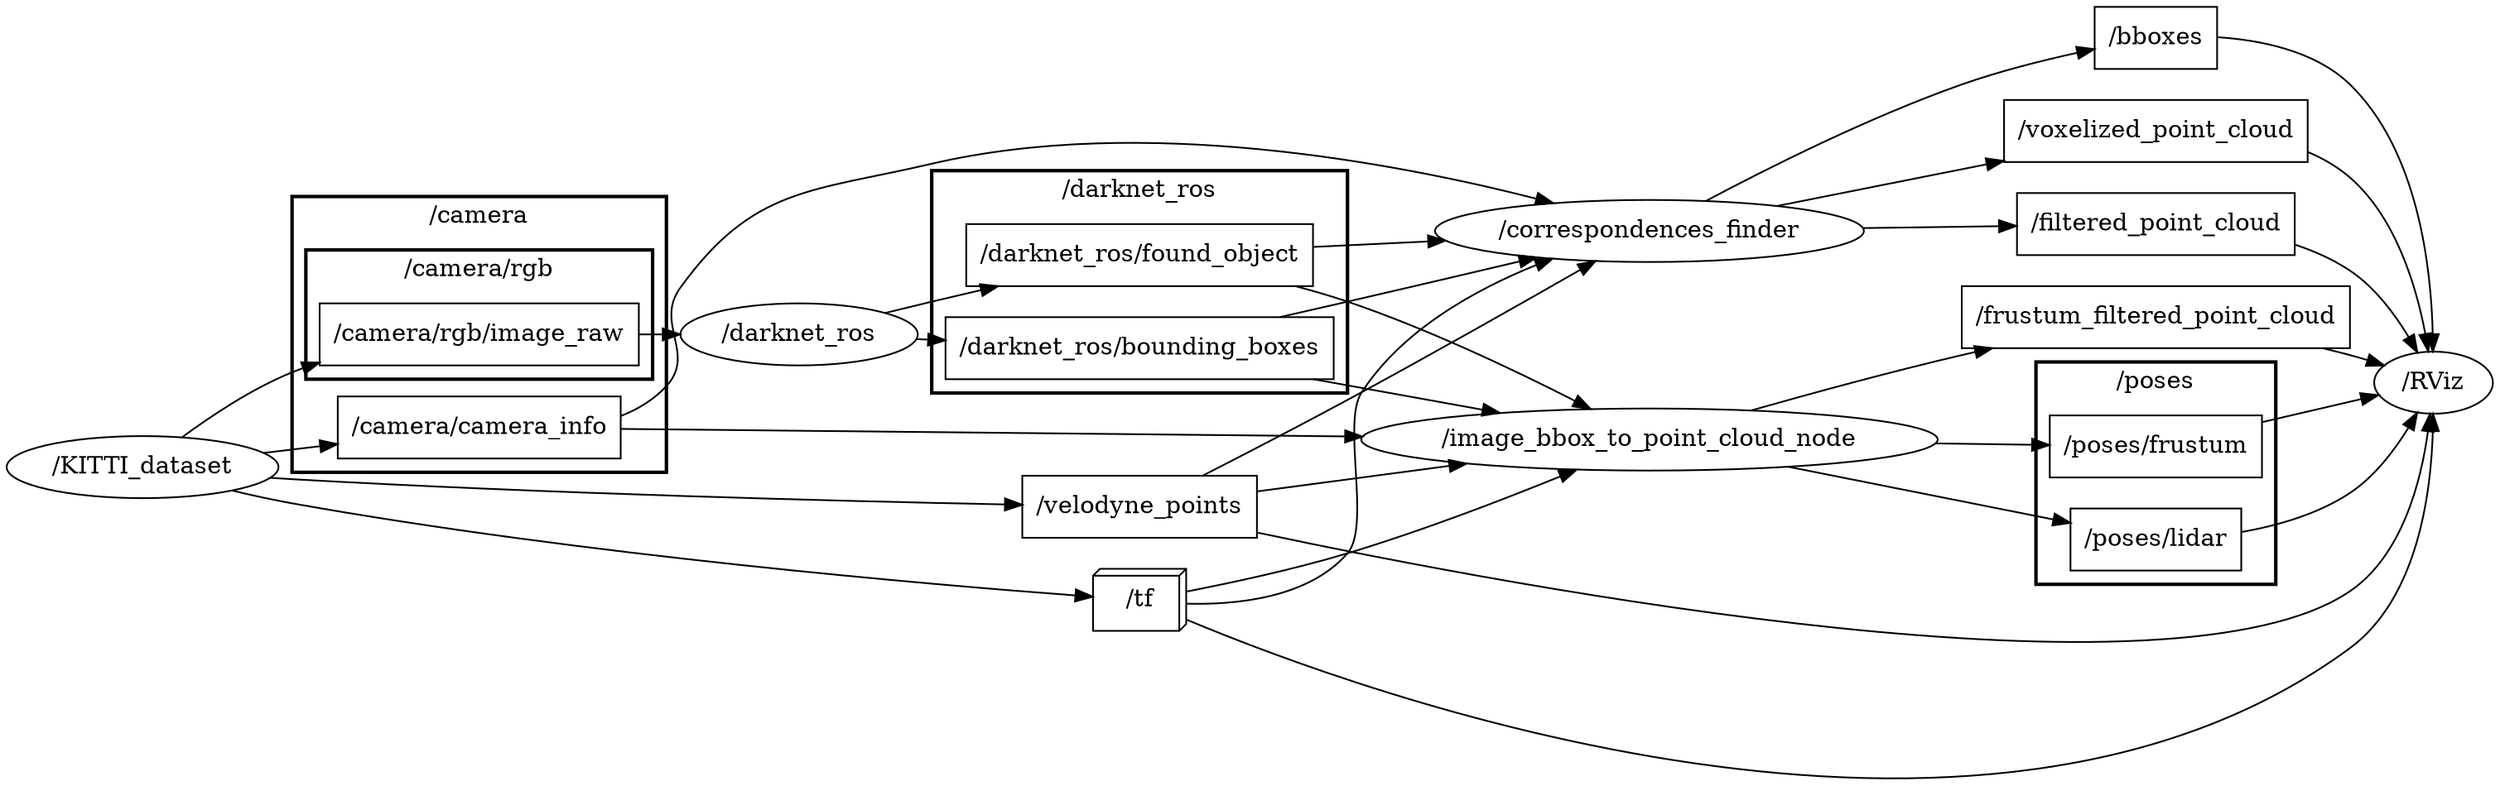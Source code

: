 digraph graphname {
	graph [bb="0,0,1185.5,426.86",
		compound=True,
		rank=same,
		rankdir=LR,
		ranksep=0.2
	];
	node [label="\N"];
	subgraph cluster___darknet_ros {
		graph [bb="441.18,202.86,634.18,331.86",
			compound=True,
			label="/darknet_ros",
			lheight=0.21,
			lp="537.68,320.36",
			lwidth=0.94,
			rank=same,
			rankdir=LR,
			ranksep=0.2,
			style=bold
		];
		t___darknet_ros__found_object		 [URL=topic_3A__darknet_ros__found_object,
			height=0.5,
			label="/darknet_ros/found_object",
			pos="537.68,282.86",
			shape=box,
			tooltip="topic:/darknet_ros/found_object",
			width=2.2083];
		t___darknet_ros__bounding_boxes		 [URL=topic_3A__darknet_ros__bounding_boxes,
			height=0.5,
			label="/darknet_ros/bounding_boxes",
			pos="537.68,228.86",
			shape=box,
			tooltip="topic:/darknet_ros/bounding_boxes",
			width=2.4583];
	}
	subgraph cluster___camera {
		graph [bb="137.99,156.86,315.99,316.86",
			compound=True,
			label="/camera",
			lheight=0.21,
			lp="226.99,305.36",
			lwidth=0.61,
			rank=same,
			rankdir=LR,
			ranksep=0.2,
			style=bold
		];
		subgraph cluster___camera__rgb {
			graph [bb="145.99,210.86,307.99,285.86",
				compound=True,
				label="/camera/rgb",
				lheight=0.21,
				lp="226.99,274.36",
				lwidth=0.92,
				rank=same,
				rankdir=LR,
				ranksep=0.2,
				style=bold
			];
			t___camera__rgb__image_raw			 [URL=topic_3A__camera__rgb__image_raw,
				height=0.5,
				label="/camera/rgb/image_raw",
				pos="226.99,236.86",
				shape=box,
				tooltip="topic:/camera/rgb/image_raw",
				width=2.0278];
		}
		t___camera__camera_info		 [URL=topic_3A__camera__camera_info,
			height=0.5,
			label="/camera/camera_info",
			pos="226.99,182.86",
			shape=box,
			tooltip="topic:/camera/camera_info",
			width=1.8333];
	}
	subgraph cluster___poses {
		graph [bb="961.35,91.857,1074.4,220.86",
			compound=True,
			label="/poses",
			lheight=0.21,
			lp="1017.9,209.36",
			lwidth=0.47,
			rank=same,
			rankdir=LR,
			ranksep=0.2,
			style=bold
		];
		t___poses__frustum		 [URL=topic_3A__poses__frustum,
			height=0.5,
			label="/poses/frustum",
			pos="1017.9,171.86",
			shape=box,
			tooltip="topic:/poses/frustum",
			width=1.3472];
		t___poses__lidar		 [URL=topic_3A__poses__lidar,
			height=0.5,
			label="/poses/lidar",
			pos="1017.9,117.86",
			shape=box,
			tooltip="topic:/poses/lidar",
			width=1.0972];
	}
	n___image_bbox_to_point_cloud_node	 [URL=__image_bbox_to_point_cloud_node,
		height=0.5,
		label="/image_bbox_to_point_cloud_node",
		pos="778.02,175.86",
		shape=ellipse,
		tooltip="/image_bbox_to_point_cloud_node",
		width=3.7733];
	t___darknet_ros__found_object -> n___image_bbox_to_point_cloud_node	 [penwidth=1,
		pos="e,750.87,193.5 609.46,264.81 617.89,262.09 626.3,259.1 634.18,255.86 672.57,240.07 713.71,216.43 742.12,198.95"];
	n___correspondences_finder	 [URL=__correspondences_finder,
		height=0.5,
		label="/correspondences_finder",
		pos="778.02,296.86",
		shape=ellipse,
		tooltip="/correspondences_finder",
		width=2.69];
	t___darknet_ros__found_object -> n___correspondences_finder	 [penwidth=1,
		pos="e,685.21,291.45 617.37,287.5 635.87,288.58 655.83,289.74 675.16,290.87"];
	t___darknet_ros__bounding_boxes -> n___image_bbox_to_point_cloud_node	 [penwidth=1,
		pos="e,707.77,191.35 619.38,210.84 644.73,205.25 672.63,199.1 697.87,193.53"];
	t___darknet_ros__bounding_boxes -> n___correspondences_finder	 [penwidth=1,
		pos="e,725.09,281.7 602.32,246.9 612.96,249.88 623.88,252.95 634.18,255.86 660.76,263.36 690.09,271.71 715.29,278.91"];
	n___darknet_ros	 [URL=__darknet_ros,
		height=0.5,
		label="/darknet_ros",
		pos="378.58,236.86",
		shape=ellipse,
		tooltip="/darknet_ros",
		width=1.5165];
	t___camera__rgb__image_raw -> n___darknet_ros	 [penwidth=1,
		pos="e,323.96,236.86 300.12,236.86 304.64,236.86 309.16,236.86 313.64,236.86"];
	t___camera__camera_info -> n___image_bbox_to_point_cloud_node	 [penwidth=1,
		pos="e,642.71,177.58 293.18,182.02 376.65,180.96 522.52,179.1 632.52,177.71"];
	t___camera__camera_info -> n___correspondences_finder	 [penwidth=1,
		pos="e,733.27,312.84 293.33,191.23 301.92,194.86 309.84,199.9 315.99,206.86 332.92,226.03 309.98,242.45 323.99,263.86 357.47,315 382.35,319.23 441.18,335.86 538.23,363.29 656.25,336.54 723.69,315.84"];
	n___RViz	 [URL=__RViz,
		height=0.5,
		label="/RViz",
		pos="1153.7,208.86",
		shape=ellipse,
		tooltip="/RViz",
		width=0.88464];
	t___poses__frustum -> n___RViz	 [penwidth=1,
		pos="e,1124.7,200.96 1066.5,185.11 1082.4,189.42 1099.7,194.15 1114.7,198.24"];
	t___poses__lidar -> n___RViz	 [penwidth=1,
		pos="e,1145.4,191.44 1057.6,123.9 1074.2,127.86 1093.1,134.33 1107.9,144.86 1121.4,154.51 1132.4,169.42 1140.2,182.42"];
	t___filtered_point_cloud	 [URL=topic_3A__filtered_point_cloud,
		height=0.5,
		label="/filtered_point_cloud",
		pos="1017.9,300.86",
		shape=box,
		tooltip="topic:/filtered_point_cloud",
		width=1.8194];
	t___filtered_point_cloud -> n___RViz	 [penwidth=1,
		pos="e,1145.4,226.54 1083.7,286.75 1092.3,283.33 1100.6,279.1 1107.9,273.86 1121.6,263.96 1132.7,248.62 1140.5,235.33"];
	t___bboxes	 [URL=topic_3A__bboxes,
		height=0.5,
		label="/bboxes",
		pos="1017.9,408.86",
		shape=box,
		tooltip="topic:/bboxes",
		width=0.81944];
	t___bboxes -> n___RViz	 [penwidth=1,
		pos="e,1151.2,226.87 1047.6,407.24 1067.3,404.61 1092.2,398.03 1107.9,381.86 1127.8,361.23 1142.8,280.26 1149.7,236.8"];
	t___velodyne_points	 [URL=topic_3A__velodyne_points,
		height=0.5,
		label="/velodyne_points",
		pos="537.68,136.86",
		shape=box,
		tooltip="topic:/velodyne_points",
		width=1.5278];
	t___velodyne_points -> n___RViz	 [penwidth=1,
		pos="e,1149.5,190.81 593,123.41 719.54,93.998 1025.5,30.982 1107.9,87.857 1123.6,98.741 1138.7,148.82 1147.1,181.05"];
	t___velodyne_points -> n___image_bbox_to_point_cloud_node	 [penwidth=1,
		pos="e,692.04,161.91 592.82,145.8 619.21,150.09 651.6,155.34 681.87,160.25"];
	t___velodyne_points -> n___correspondences_finder	 [penwidth=1,
		pos="e,752.69,279.3 566.52,155.1 585.77,167.35 611.59,183.91 634.18,198.86 672.09,223.94 715.11,253.39 744.15,273.41"];
	t___voxelized_point_cloud	 [URL=topic_3A__voxelized_point_cloud,
		height=0.5,
		label="/voxelized_point_cloud",
		pos="1017.9,354.86",
		shape=box,
		tooltip="topic:/voxelized_point_cloud",
		width=2];
	t___voxelized_point_cloud -> n___RViz	 [penwidth=1,
		pos="e,1151.7,226.93 1090,340.01 1096.5,336.73 1102.6,332.73 1107.9,327.86 1133.7,303.95 1145.1,263.87 1150.1,236.91"];
	t___frustum_filtered_point_cloud	 [URL=topic_3A__frustum_filtered_point_cloud,
		height=0.5,
		label="/frustum_filtered_point_cloud",
		pos="1017.9,246.86",
		shape=box,
		tooltip="topic:/frustum_filtered_point_cloud",
		width=2.5];
	t___frustum_filtered_point_cloud -> n___RViz	 [penwidth=1,
		pos="e,1126.7,218.77 1094.1,228.76 1098.8,227.49 1103.4,226.18 1107.9,224.86 1110.8,223.98 1113.9,223.02 1117,222.02"];
	n_n__tf	 [URL=topic_3A__tf,
		height=0.5,
		label="/tf",
		pos="537.68,82.857",
		shape=box3d,
		tooltip="topic:/tf",
		width=0.75];
	n_n__tf -> n___RViz	 [penwidth=1,
		pos="e,1150.8,190.7 564.9,71.203 653.39,35.315 937.1,-63.754 1107.9,61.857 1127.1,76.011 1141.8,142.03 1148.9,180.61"];
	n_n__tf -> n___image_bbox_to_point_cloud_node	 [penwidth=1,
		pos="e,743.78,158.29 565.08,89.298 584.6,94.182 611.31,101.47 634.18,109.86 668.71,122.52 706.46,139.99 734.62,153.77"];
	n_n__tf -> n___correspondences_finder	 [penwidth=1,
		pos="e,737.26,280.39 565.05,82.575 587.26,83.946 617.53,89.762 634.18,109.86 647.41,125.83 631.77,184.91 642.18,202.86 661.48,236.13 697.84,260.34 728.09,275.85"];
	n___image_bbox_to_point_cloud_node -> t___poses__frustum	 [penwidth=1,
		pos="e,969.09,172.67 913.01,173.61 929.12,173.34 944.87,173.07 959.05,172.84"];
	n___image_bbox_to_point_cloud_node -> t___poses__lidar	 [penwidth=1,
		pos="e,978.3,127.42 843.55,160.01 882.98,150.47 932.36,138.53 968.48,129.8"];
	n___image_bbox_to_point_cloud_node -> t___frustum_filtered_point_cloud	 [penwidth=1,
		pos="e,942.12,228.79 826.31,192.69 855.54,202.61 893.64,215.1 927.85,224.86 929.3,225.27 930.77,225.68 932.25,226.09"];
	n___correspondences_finder -> t___filtered_point_cloud	 [penwidth=1,
		pos="e,952.06,299.76 874.53,298.47 897.01,298.84 920.62,299.24 942.05,299.59"];
	n___correspondences_finder -> t___bboxes	 [penwidth=1,
		pos="e,988.08,401.73 804.42,314.26 833.64,332.94 882.61,362.53 927.85,381.86 943.85,388.69 962.14,394.52 978.03,398.99"];
	n___correspondences_finder -> t___voxelized_point_cloud	 [penwidth=1,
		pos="e,945.56,337.37 837.3,311.19 866.97,318.37 903.36,327.17 935.67,334.98"];
	n___KITTI_dataset	 [URL=__KITTI_dataset,
		height=0.5,
		label="/KITTI_dataset",
		pos="64.994,159.86",
		shape=ellipse,
		tooltip="/KITTI_dataset",
		width=1.8054];
	n___KITTI_dataset -> t___camera__rgb__image_raw	 [penwidth=1,
		pos="e,153.77,221.33 83.719,177.36 97.694,189.54 117.79,205.25 137.99,214.86 140.03,215.83 142.12,216.76 144.25,217.65"];
	n___KITTI_dataset -> t___camera__camera_info	 [penwidth=1,
		pos="e,160.83,173.46 123.02,168.1 132.02,169.37 141.43,170.71 150.76,172.03"];
	n___KITTI_dataset -> t___velodyne_points	 [penwidth=1,
		pos="e,482.67,138.09 126.31,153.73 130.26,153.41 134.18,153.12 137.99,152.86 255.69,144.86 393.18,140.43 472.37,138.36"];
	n___KITTI_dataset -> n_n__tf	 [penwidth=1,
		pos="e,510.31,85.348 108.36,146.29 118.04,143.57 128.32,140.92 137.99,138.86 269.67,110.84 428.83,93.332 500.05,86.342"];
	n___darknet_ros -> t___darknet_ros__found_object	 [penwidth=1,
		pos="e,472.48,264.82 418.62,249.15 426.11,251.41 433.87,253.73 441.18,255.86 448.13,257.88 455.36,259.96 462.61,262.03"];
	n___darknet_ros -> t___darknet_ros__bounding_boxes	 [penwidth=1,
		pos="e,448.93,233.32 432.89,234.13 434.85,234.03 436.83,233.93 438.83,233.83"];
}
